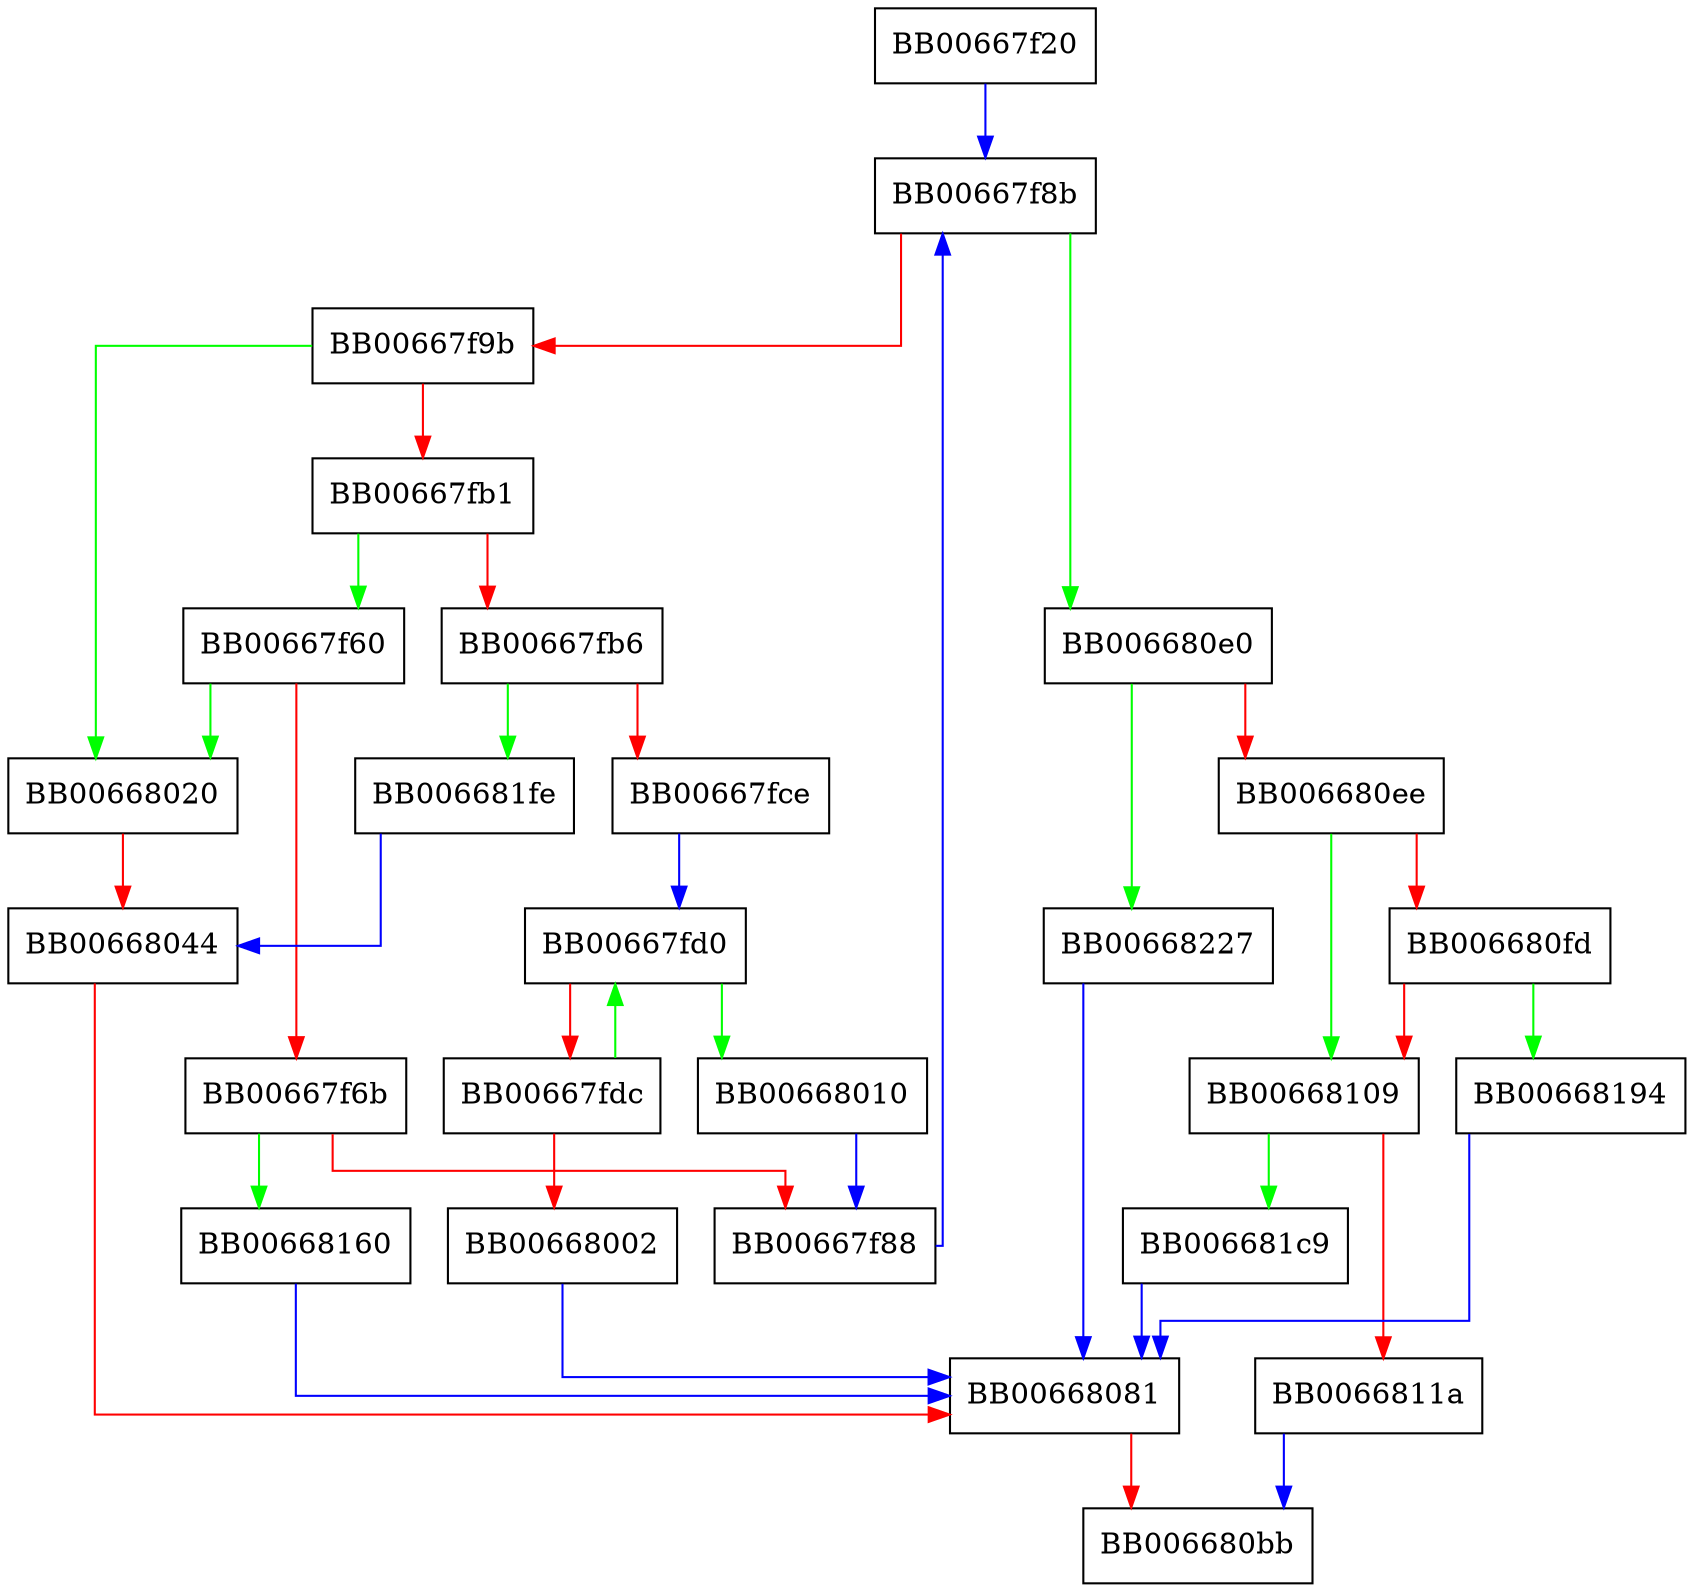 digraph r2i_pci {
  node [shape="box"];
  graph [splines=ortho];
  BB00667f20 -> BB00667f8b [color="blue"];
  BB00667f60 -> BB00668020 [color="green"];
  BB00667f60 -> BB00667f6b [color="red"];
  BB00667f6b -> BB00668160 [color="green"];
  BB00667f6b -> BB00667f88 [color="red"];
  BB00667f88 -> BB00667f8b [color="blue"];
  BB00667f8b -> BB006680e0 [color="green"];
  BB00667f8b -> BB00667f9b [color="red"];
  BB00667f9b -> BB00668020 [color="green"];
  BB00667f9b -> BB00667fb1 [color="red"];
  BB00667fb1 -> BB00667f60 [color="green"];
  BB00667fb1 -> BB00667fb6 [color="red"];
  BB00667fb6 -> BB006681fe [color="green"];
  BB00667fb6 -> BB00667fce [color="red"];
  BB00667fce -> BB00667fd0 [color="blue"];
  BB00667fd0 -> BB00668010 [color="green"];
  BB00667fd0 -> BB00667fdc [color="red"];
  BB00667fdc -> BB00667fd0 [color="green"];
  BB00667fdc -> BB00668002 [color="red"];
  BB00668002 -> BB00668081 [color="blue"];
  BB00668010 -> BB00667f88 [color="blue"];
  BB00668020 -> BB00668044 [color="red"];
  BB00668044 -> BB00668081 [color="red"];
  BB00668081 -> BB006680bb [color="red"];
  BB006680e0 -> BB00668227 [color="green"];
  BB006680e0 -> BB006680ee [color="red"];
  BB006680ee -> BB00668109 [color="green"];
  BB006680ee -> BB006680fd [color="red"];
  BB006680fd -> BB00668194 [color="green"];
  BB006680fd -> BB00668109 [color="red"];
  BB00668109 -> BB006681c9 [color="green"];
  BB00668109 -> BB0066811a [color="red"];
  BB0066811a -> BB006680bb [color="blue"];
  BB00668160 -> BB00668081 [color="blue"];
  BB00668194 -> BB00668081 [color="blue"];
  BB006681c9 -> BB00668081 [color="blue"];
  BB006681fe -> BB00668044 [color="blue"];
  BB00668227 -> BB00668081 [color="blue"];
}
